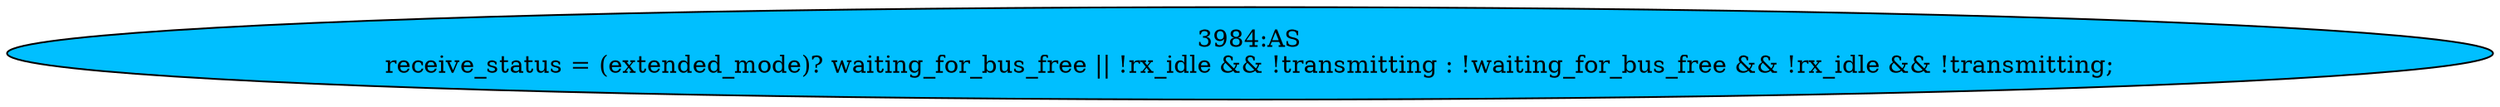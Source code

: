 strict digraph "" {
	node [label="\N"];
	"3984:AS"	 [ast="<pyverilog.vparser.ast.Assign object at 0x7f44f6ad8d50>",
		def_var="['receive_status']",
		fillcolor=deepskyblue,
		label="3984:AS
receive_status = (extended_mode)? waiting_for_bus_free || !rx_idle && !transmitting : !waiting_for_bus_free && !rx_idle && !\
transmitting;",
		statements="[]",
		style=filled,
		typ=Assign,
		use_var="['extended_mode', 'waiting_for_bus_free', 'rx_idle', 'transmitting', 'waiting_for_bus_free', 'rx_idle', 'transmitting']"];
}
